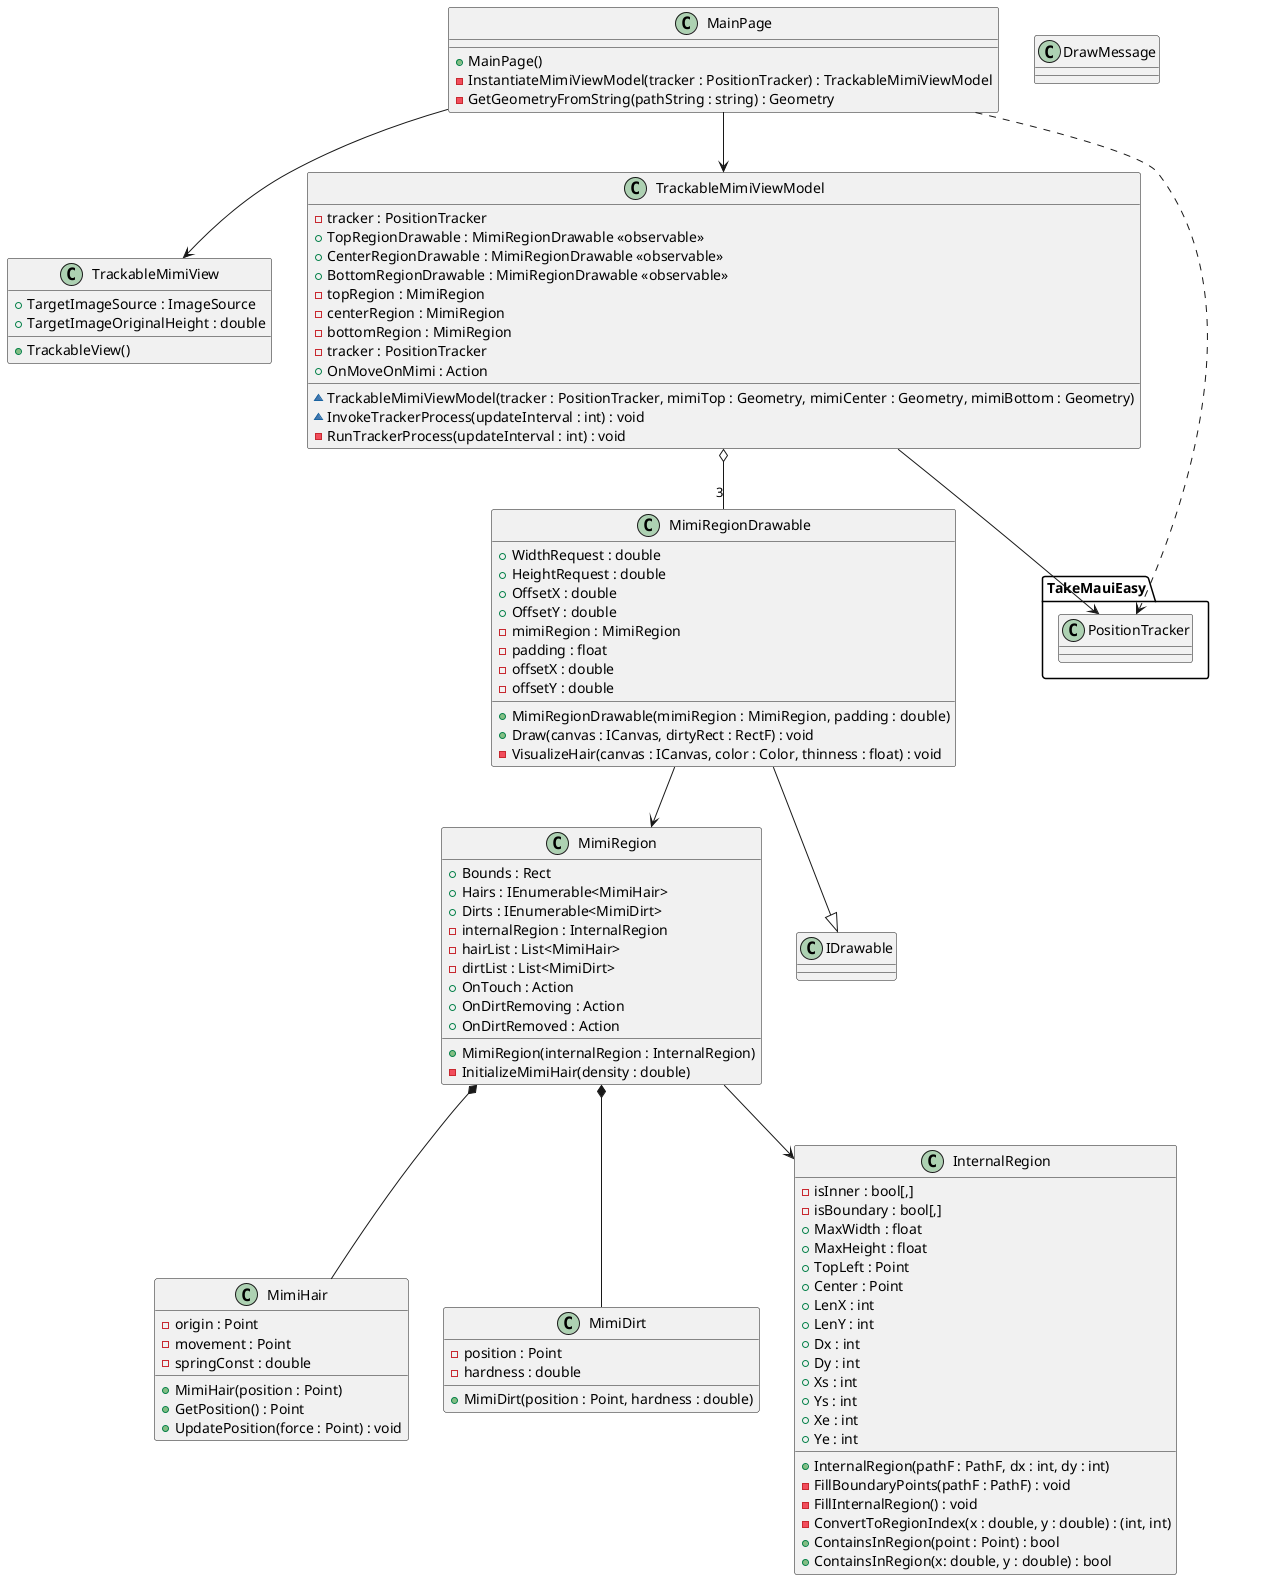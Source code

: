 @startuml MimikakiClassDiagram
' Models
' class MimiModel
' {
'     - height : int
'     - width : int
'     - topRegion : MimiRegion
'     - centerRegion : MimiRegion
'     - bottomRegion : MimiRegion
' }

class MimiRegion
{
    + Bounds : Rect
    + Hairs : IEnumerable<MimiHair>
    + Dirts : IEnumerable<MimiDirt>
    - internalRegion : InternalRegion
    - hairList : List<MimiHair>
    - dirtList : List<MimiDirt>
    + MimiRegion(internalRegion : InternalRegion)
    - InitializeMimiHair(density : double)
    + OnTouch : Action
    + OnDirtRemoving : Action
    + OnDirtRemoved : Action
}

class MimiHair
{
    - origin : Point
    - movement : Point
    - springConst : double
    + MimiHair(position : Point)
    + GetPosition() : Point
    + UpdatePosition(force : Point) : void
}

class MimiDirt
{
    - position : Point
    - hardness : double
    + MimiDirt(position : Point, hardness : double)
}

class InternalRegion
{
    '- dict : Dictionary<string, bool[,]>
    '+ this[string] : bool[,]
    - isInner : bool[,]
    - isBoundary : bool[,]
    + MaxWidth : float
    + MaxHeight : float
    + TopLeft : Point
    + Center : Point
    + LenX : int
    + LenY : int
    + Dx : int
    + Dy : int
    + Xs : int
    + Ys : int
    + Xe : int
    + Ye : int
    + InternalRegion(pathF : PathF, dx : int, dy : int)
    - FillBoundaryPoints(pathF : PathF) : void
    - FillInternalRegion() : void
    - ConvertToRegionIndex(x : double, y : double) : (int, int)
    + ContainsInRegion(point : Point) : bool
    + ContainsInRegion(x: double, y : double) : bool
}

' Views
class TrackableMimiView
{
    ' - targetView : ViewModels
    + TargetImageSource : ImageSource
    + TargetImageOriginalHeight : double
    ' - displayRatio : double
    + TrackableView()
    ' + SetTargetView(targetView : View, targetHeightRequest : double) : Task
    ' - InitializeTrackableView() : Task
    ' + RegistDetectableRegionView(detectableView : DetectableRegionView) : void
}

' class MimiRegionView
' {
'     - regionDots : Shape[,]
'     + DetectableRegionView(...)
'     + ShowFlaggedRegion(region : PathInternalRegion, flags : bool[,], color : Color) : void
' }

' ViewModels
class TrackableMimiViewModel
{
    - tracker : PositionTracker
    '- trackableMimiView : TrackableMimiView
    '- mimi : MimiModel
    + TopRegionDrawable : MimiRegionDrawable <<observable>>
    + CenterRegionDrawable : MimiRegionDrawable <<observable>>
    + BottomRegionDrawable : MimiRegionDrawable <<observable>>
    - topRegion : MimiRegion
    - centerRegion : MimiRegion
    - bottomRegion : MimiRegion
    - tracker : PositionTracker
    + OnMoveOnMimi : Action
    '+ BindTrackableMimi(trackableMimiView : TrackableMimiView) : void
    '- RunTrackerProcess()
    ~ TrackableMimiViewModel(tracker : PositionTracker, mimiTop : Geometry, mimiCenter : Geometry, mimiBottom : Geometry)
    ~ InvokeTrackerProcess(updateInterval : int) : void
    - RunTrackerProcess(updateInterval : int) : void
}

' class MimiRegionViewModel
' {
'     - regionView : MimiRegionView
'     - region : MimiRegion
'     + MimiRegionViewModel(geometry : Geometry)
' }

' Drawable
class MimiRegionDrawable
{
    + WidthRequest : double
    + HeightRequest : double
    + OffsetX : double
    + OffsetY : double
    - mimiRegion : MimiRegion
    '- internal : InternalRegion
    - padding : float
    - offsetX : double
    - offsetY : double
    + MimiRegionDrawable(mimiRegion : MimiRegion, padding : double)
    + Draw(canvas : ICanvas, dirtyRect : RectF) : void
    - VisualizeHair(canvas : ICanvas, color : Color, thinness : float) : void
}

' Message
class DrawMessage
{

}

' Page
class MainPage
{
    + MainPage()
    - InstantiateMimiViewModel(tracker : PositionTracker) : TrackableMimiViewModel
    - GetGeometryFromString(pathString : string) : Geometry
}

' Library
package TakeMauiEasy
{
    class PositionTracker
}

' 
'MimiModel o-- "3" MimiRegion
MimiRegion --> InternalRegion
MimiRegion *-- MimiHair
MimiRegion *-- MimiDirt
'
TrackableMimiViewModel --> PositionTracker
'TrackableMimiViewModel --> MimiModel
TrackableMimiViewModel o-- "3" MimiRegionDrawable

MainPage --> TrackableMimiViewModel
MainPage ..> PositionTracker
MainPage --> TrackableMimiView

MimiRegionDrawable --|> IDrawable
MimiRegionDrawable --> MimiRegion

@enduml